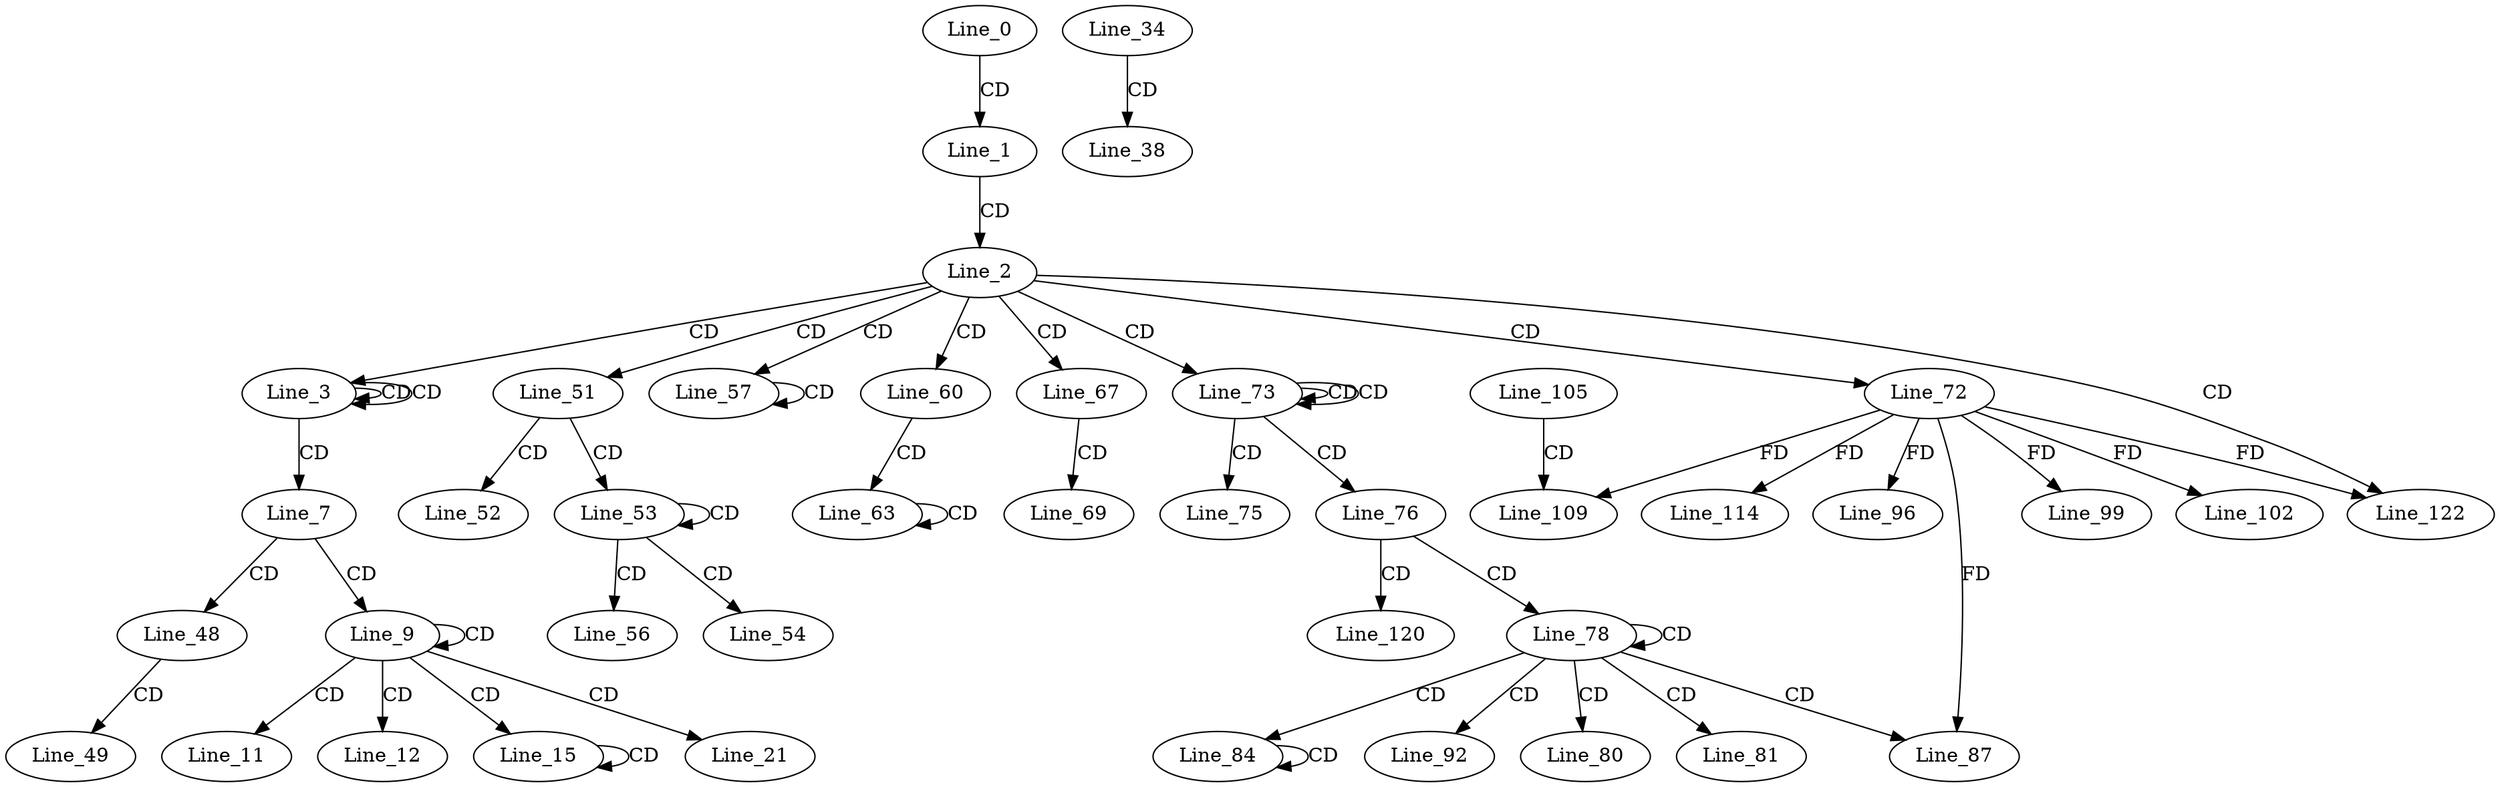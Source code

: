 digraph G {
  Line_0;
  Line_1;
  Line_2;
  Line_3;
  Line_3;
  Line_3;
  Line_7;
  Line_9;
  Line_9;
  Line_11;
  Line_12;
  Line_15;
  Line_21;
  Line_34;
  Line_38;
  Line_48;
  Line_49;
  Line_51;
  Line_52;
  Line_53;
  Line_53;
  Line_54;
  Line_56;
  Line_57;
  Line_60;
  Line_63;
  Line_67;
  Line_69;
  Line_72;
  Line_73;
  Line_73;
  Line_75;
  Line_76;
  Line_78;
  Line_78;
  Line_80;
  Line_81;
  Line_84;
  Line_87;
  Line_87;
  Line_92;
  Line_96;
  Line_99;
  Line_102;
  Line_105;
  Line_109;
  Line_114;
  Line_120;
  Line_122;
  Line_122;
  Line_0 -> Line_1 [ label="CD" ];
  Line_1 -> Line_2 [ label="CD" ];
  Line_2 -> Line_3 [ label="CD" ];
  Line_3 -> Line_3 [ label="CD" ];
  Line_3 -> Line_3 [ label="CD" ];
  Line_3 -> Line_7 [ label="CD" ];
  Line_7 -> Line_9 [ label="CD" ];
  Line_9 -> Line_9 [ label="CD" ];
  Line_9 -> Line_11 [ label="CD" ];
  Line_9 -> Line_12 [ label="CD" ];
  Line_9 -> Line_15 [ label="CD" ];
  Line_15 -> Line_15 [ label="CD" ];
  Line_9 -> Line_21 [ label="CD" ];
  Line_34 -> Line_38 [ label="CD" ];
  Line_7 -> Line_48 [ label="CD" ];
  Line_48 -> Line_49 [ label="CD" ];
  Line_2 -> Line_51 [ label="CD" ];
  Line_51 -> Line_52 [ label="CD" ];
  Line_51 -> Line_53 [ label="CD" ];
  Line_53 -> Line_53 [ label="CD" ];
  Line_53 -> Line_54 [ label="CD" ];
  Line_53 -> Line_56 [ label="CD" ];
  Line_2 -> Line_57 [ label="CD" ];
  Line_57 -> Line_57 [ label="CD" ];
  Line_2 -> Line_60 [ label="CD" ];
  Line_60 -> Line_63 [ label="CD" ];
  Line_63 -> Line_63 [ label="CD" ];
  Line_2 -> Line_67 [ label="CD" ];
  Line_67 -> Line_69 [ label="CD" ];
  Line_2 -> Line_72 [ label="CD" ];
  Line_2 -> Line_73 [ label="CD" ];
  Line_73 -> Line_73 [ label="CD" ];
  Line_73 -> Line_73 [ label="CD" ];
  Line_73 -> Line_75 [ label="CD" ];
  Line_73 -> Line_76 [ label="CD" ];
  Line_76 -> Line_78 [ label="CD" ];
  Line_78 -> Line_78 [ label="CD" ];
  Line_78 -> Line_80 [ label="CD" ];
  Line_78 -> Line_81 [ label="CD" ];
  Line_78 -> Line_84 [ label="CD" ];
  Line_84 -> Line_84 [ label="CD" ];
  Line_78 -> Line_87 [ label="CD" ];
  Line_72 -> Line_87 [ label="FD" ];
  Line_78 -> Line_92 [ label="CD" ];
  Line_72 -> Line_96 [ label="FD" ];
  Line_72 -> Line_99 [ label="FD" ];
  Line_72 -> Line_102 [ label="FD" ];
  Line_105 -> Line_109 [ label="CD" ];
  Line_72 -> Line_109 [ label="FD" ];
  Line_72 -> Line_114 [ label="FD" ];
  Line_76 -> Line_120 [ label="CD" ];
  Line_2 -> Line_122 [ label="CD" ];
  Line_72 -> Line_122 [ label="FD" ];
}
